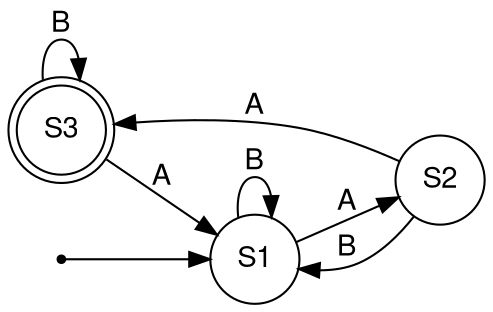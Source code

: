 digraph finite_state_machine {
	fontname="Helvetica,Arial,sans-serif"
	node [fontname="Helvetica,Arial,sans-serif"]
	edge [fontname="Helvetica,Arial,sans-serif"]
	rankdir=LR;
	node [shape = doublecircle]; S3;
	node [shape = point]; S0;
	node [shape = circle];
	S0 -> S1;
	S1 -> S2 [label = "A"];
	S1 -> S1 [label = "B"];
	S2 -> S1 [label = "B"];
	S2 -> S3 [label = "A"];
	S3 -> S1 [label = "A"];
	S3 -> S3 [label = "B"];
}
